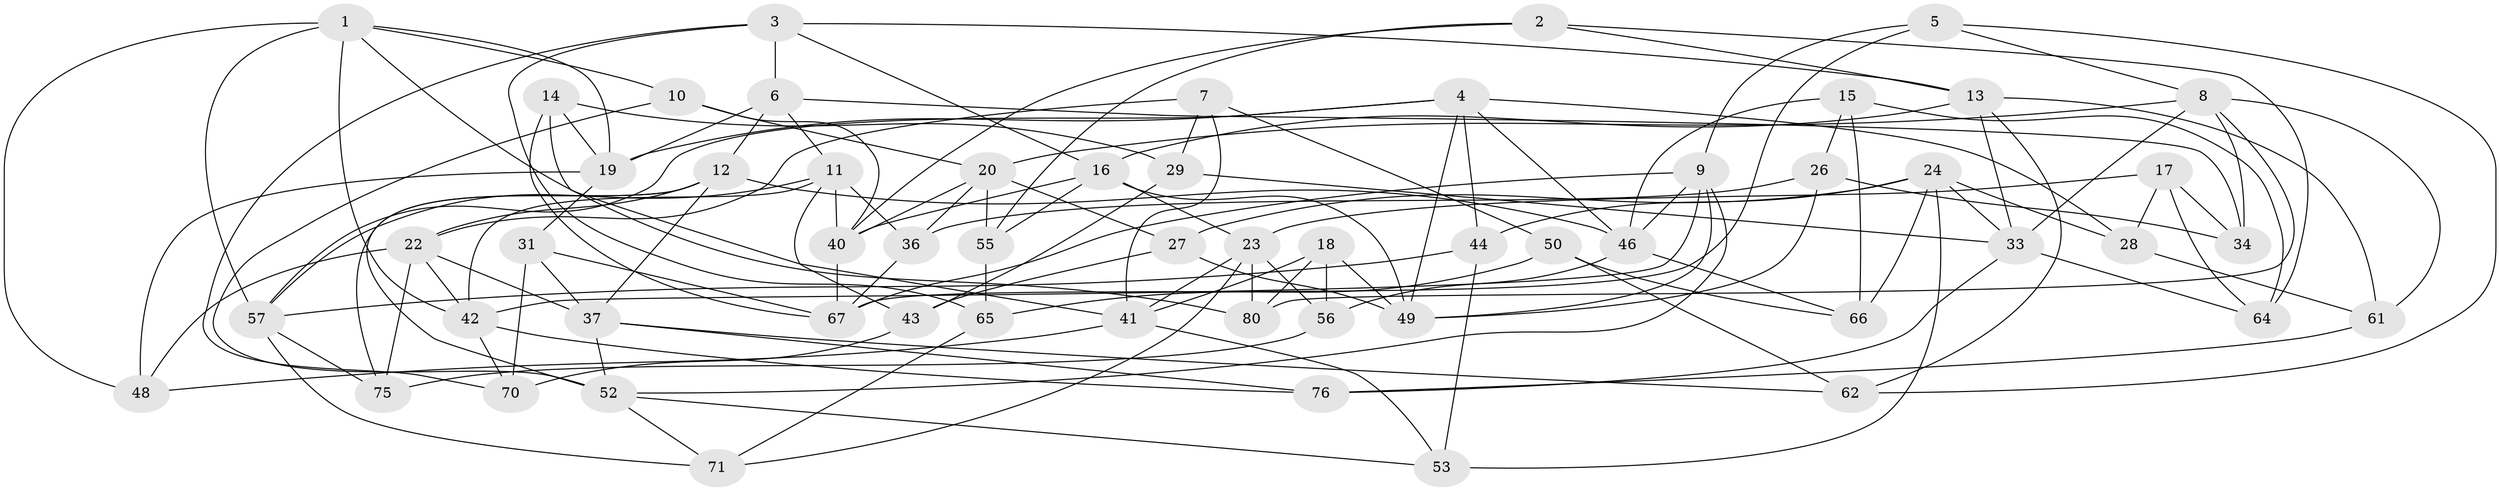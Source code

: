 // Generated by graph-tools (version 1.1) at 2025/52/02/27/25 19:52:30]
// undirected, 57 vertices, 138 edges
graph export_dot {
graph [start="1"]
  node [color=gray90,style=filled];
  1 [super="+21"];
  2;
  3 [super="+39"];
  4 [super="+47"];
  5;
  6 [super="+35"];
  7;
  8 [super="+32"];
  9 [super="+45"];
  10;
  11 [super="+72"];
  12 [super="+63"];
  13 [super="+38"];
  14;
  15;
  16 [super="+69"];
  17;
  18;
  19 [super="+25"];
  20 [super="+78"];
  22 [super="+60"];
  23 [super="+73"];
  24 [super="+30"];
  26;
  27;
  28;
  29;
  31;
  33 [super="+81"];
  34;
  36;
  37 [super="+54"];
  40 [super="+82"];
  41 [super="+51"];
  42 [super="+74"];
  43;
  44;
  46 [super="+79"];
  48;
  49 [super="+59"];
  50;
  52 [super="+68"];
  53;
  55;
  56;
  57 [super="+58"];
  61;
  62;
  64;
  65;
  66;
  67 [super="+77"];
  70;
  71;
  75;
  76;
  80;
  1 -- 48;
  1 -- 19;
  1 -- 80;
  1 -- 10;
  1 -- 42;
  1 -- 57;
  2 -- 55;
  2 -- 64;
  2 -- 13;
  2 -- 40;
  3 -- 6 [weight=2];
  3 -- 70;
  3 -- 13;
  3 -- 16;
  3 -- 65;
  4 -- 46;
  4 -- 19;
  4 -- 57;
  4 -- 49;
  4 -- 28;
  4 -- 44;
  5 -- 62;
  5 -- 67;
  5 -- 9;
  5 -- 8;
  6 -- 11;
  6 -- 34;
  6 -- 12;
  6 -- 19;
  7 -- 29;
  7 -- 50;
  7 -- 41;
  7 -- 22;
  8 -- 61;
  8 -- 20;
  8 -- 33;
  8 -- 34;
  8 -- 80;
  9 -- 42;
  9 -- 52;
  9 -- 49;
  9 -- 67;
  9 -- 46;
  10 -- 20;
  10 -- 40;
  10 -- 52;
  11 -- 40;
  11 -- 36;
  11 -- 57;
  11 -- 42;
  11 -- 43;
  12 -- 52;
  12 -- 75;
  12 -- 37;
  12 -- 46;
  12 -- 22;
  13 -- 16;
  13 -- 61;
  13 -- 62;
  13 -- 33;
  14 -- 67;
  14 -- 19;
  14 -- 29;
  14 -- 41;
  15 -- 66;
  15 -- 26;
  15 -- 64;
  15 -- 46;
  16 -- 49;
  16 -- 23;
  16 -- 55;
  16 -- 40;
  17 -- 23;
  17 -- 34;
  17 -- 64;
  17 -- 28;
  18 -- 80;
  18 -- 56;
  18 -- 49;
  18 -- 41;
  19 -- 31;
  19 -- 48;
  20 -- 27;
  20 -- 55;
  20 -- 40;
  20 -- 36;
  22 -- 75;
  22 -- 48;
  22 -- 42;
  22 -- 37;
  23 -- 80;
  23 -- 56;
  23 -- 71;
  23 -- 41;
  24 -- 27;
  24 -- 44;
  24 -- 66;
  24 -- 33;
  24 -- 28;
  24 -- 53;
  26 -- 36;
  26 -- 49;
  26 -- 34;
  27 -- 43;
  27 -- 49;
  28 -- 61;
  29 -- 43;
  29 -- 33;
  31 -- 70;
  31 -- 37;
  31 -- 67;
  33 -- 64;
  33 -- 76;
  36 -- 67;
  37 -- 62;
  37 -- 76;
  37 -- 52;
  40 -- 67;
  41 -- 53;
  41 -- 48;
  42 -- 70;
  42 -- 76;
  43 -- 70;
  44 -- 53;
  44 -- 57;
  46 -- 56;
  46 -- 66;
  50 -- 65;
  50 -- 66;
  50 -- 62;
  52 -- 71;
  52 -- 53;
  55 -- 65;
  56 -- 75;
  57 -- 71;
  57 -- 75;
  61 -- 76;
  65 -- 71;
}
